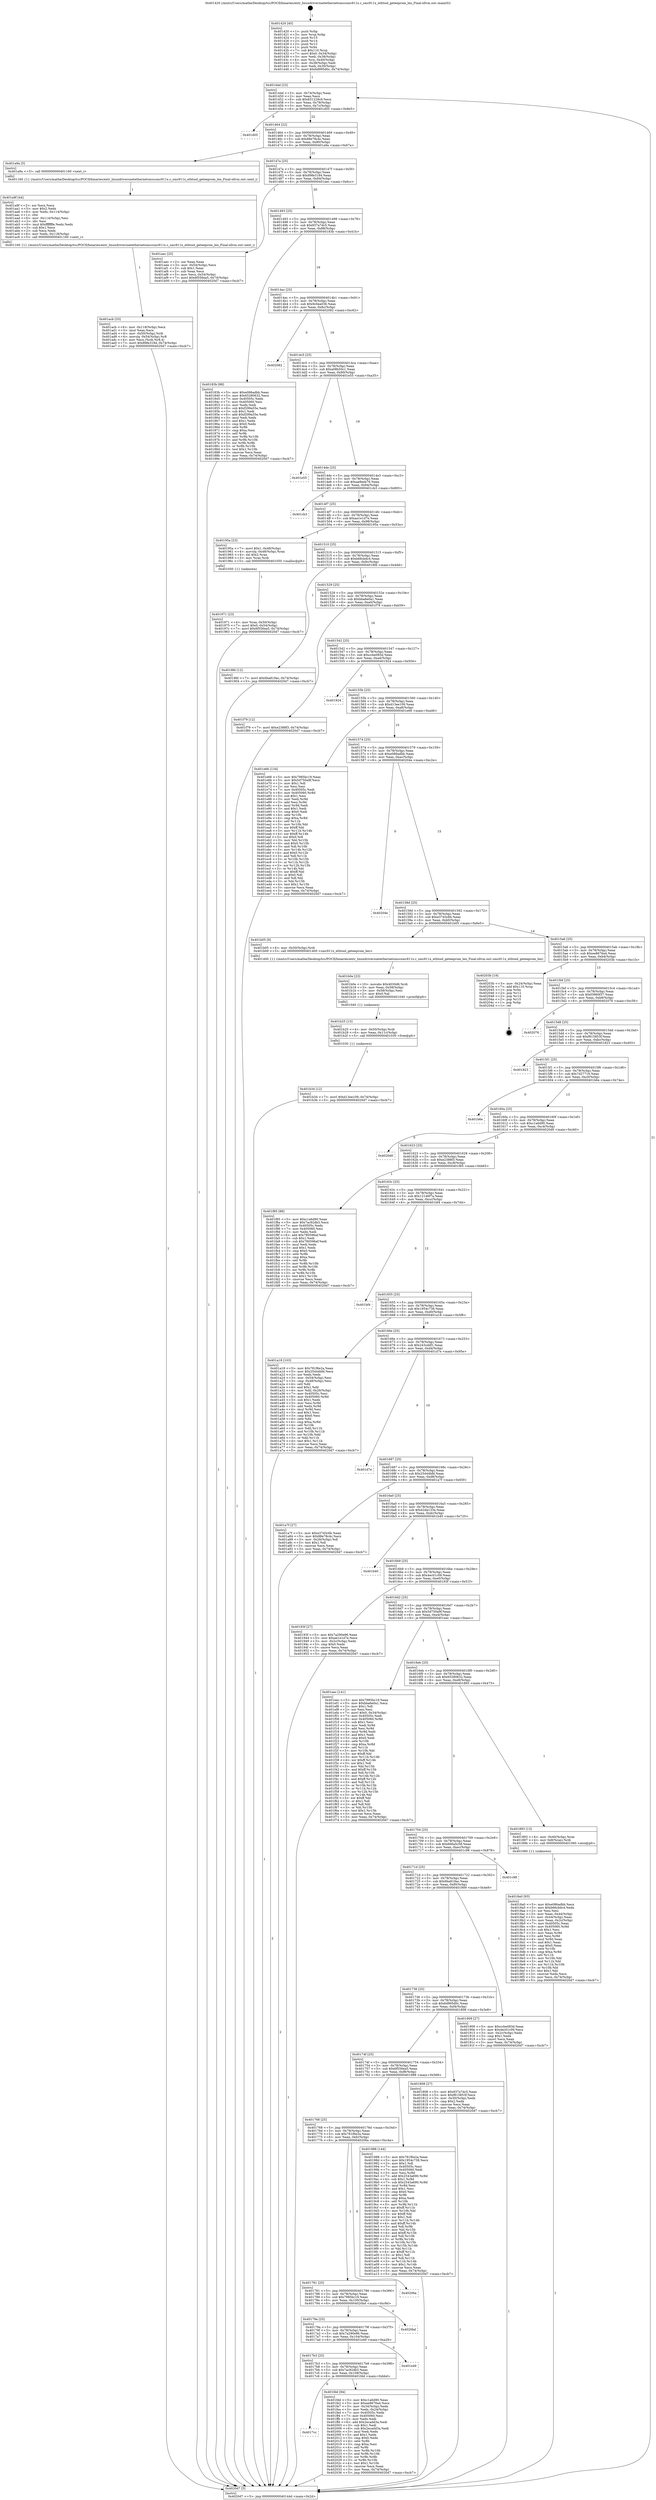 digraph "0x401420" {
  label = "0x401420 (/mnt/c/Users/mathe/Desktop/tcc/POCII/binaries/extr_linuxdriversnetethernetsmscsmc911x.c_smc911x_ethtool_geteeprom_len_Final-ollvm.out::main(0))"
  labelloc = "t"
  node[shape=record]

  Entry [label="",width=0.3,height=0.3,shape=circle,fillcolor=black,style=filled]
  "0x40144d" [label="{
     0x40144d [23]\l
     | [instrs]\l
     &nbsp;&nbsp;0x40144d \<+3\>: mov -0x74(%rbp),%eax\l
     &nbsp;&nbsp;0x401450 \<+2\>: mov %eax,%ecx\l
     &nbsp;&nbsp;0x401452 \<+6\>: sub $0x831229c9,%ecx\l
     &nbsp;&nbsp;0x401458 \<+3\>: mov %eax,-0x78(%rbp)\l
     &nbsp;&nbsp;0x40145b \<+3\>: mov %ecx,-0x7c(%rbp)\l
     &nbsp;&nbsp;0x40145e \<+6\>: je 0000000000401d05 \<main+0x8e5\>\l
  }"]
  "0x401d05" [label="{
     0x401d05\l
  }", style=dashed]
  "0x401464" [label="{
     0x401464 [22]\l
     | [instrs]\l
     &nbsp;&nbsp;0x401464 \<+5\>: jmp 0000000000401469 \<main+0x49\>\l
     &nbsp;&nbsp;0x401469 \<+3\>: mov -0x78(%rbp),%eax\l
     &nbsp;&nbsp;0x40146c \<+5\>: sub $0x88e78c4c,%eax\l
     &nbsp;&nbsp;0x401471 \<+3\>: mov %eax,-0x80(%rbp)\l
     &nbsp;&nbsp;0x401474 \<+6\>: je 0000000000401a9a \<main+0x67a\>\l
  }"]
  Exit [label="",width=0.3,height=0.3,shape=circle,fillcolor=black,style=filled,peripheries=2]
  "0x401a9a" [label="{
     0x401a9a [5]\l
     | [instrs]\l
     &nbsp;&nbsp;0x401a9a \<+5\>: call 0000000000401160 \<next_i\>\l
     | [calls]\l
     &nbsp;&nbsp;0x401160 \{1\} (/mnt/c/Users/mathe/Desktop/tcc/POCII/binaries/extr_linuxdriversnetethernetsmscsmc911x.c_smc911x_ethtool_geteeprom_len_Final-ollvm.out::next_i)\l
  }"]
  "0x40147a" [label="{
     0x40147a [25]\l
     | [instrs]\l
     &nbsp;&nbsp;0x40147a \<+5\>: jmp 000000000040147f \<main+0x5f\>\l
     &nbsp;&nbsp;0x40147f \<+3\>: mov -0x78(%rbp),%eax\l
     &nbsp;&nbsp;0x401482 \<+5\>: sub $0x89fe3184,%eax\l
     &nbsp;&nbsp;0x401487 \<+6\>: mov %eax,-0x84(%rbp)\l
     &nbsp;&nbsp;0x40148d \<+6\>: je 0000000000401aec \<main+0x6cc\>\l
  }"]
  "0x4017cc" [label="{
     0x4017cc\l
  }", style=dashed]
  "0x401aec" [label="{
     0x401aec [25]\l
     | [instrs]\l
     &nbsp;&nbsp;0x401aec \<+2\>: xor %eax,%eax\l
     &nbsp;&nbsp;0x401aee \<+3\>: mov -0x54(%rbp),%ecx\l
     &nbsp;&nbsp;0x401af1 \<+3\>: sub $0x1,%eax\l
     &nbsp;&nbsp;0x401af4 \<+2\>: sub %eax,%ecx\l
     &nbsp;&nbsp;0x401af6 \<+3\>: mov %ecx,-0x54(%rbp)\l
     &nbsp;&nbsp;0x401af9 \<+7\>: movl $0x6f556ea5,-0x74(%rbp)\l
     &nbsp;&nbsp;0x401b00 \<+5\>: jmp 00000000004020d7 \<main+0xcb7\>\l
  }"]
  "0x401493" [label="{
     0x401493 [25]\l
     | [instrs]\l
     &nbsp;&nbsp;0x401493 \<+5\>: jmp 0000000000401498 \<main+0x78\>\l
     &nbsp;&nbsp;0x401498 \<+3\>: mov -0x78(%rbp),%eax\l
     &nbsp;&nbsp;0x40149b \<+5\>: sub $0x937a7dc5,%eax\l
     &nbsp;&nbsp;0x4014a0 \<+6\>: mov %eax,-0x88(%rbp)\l
     &nbsp;&nbsp;0x4014a6 \<+6\>: je 000000000040183b \<main+0x41b\>\l
  }"]
  "0x401fdd" [label="{
     0x401fdd [94]\l
     | [instrs]\l
     &nbsp;&nbsp;0x401fdd \<+5\>: mov $0xc1a6d90,%eax\l
     &nbsp;&nbsp;0x401fe2 \<+5\>: mov $0xee8676a4,%ecx\l
     &nbsp;&nbsp;0x401fe7 \<+3\>: mov -0x34(%rbp),%edx\l
     &nbsp;&nbsp;0x401fea \<+3\>: mov %edx,-0x24(%rbp)\l
     &nbsp;&nbsp;0x401fed \<+7\>: mov 0x40505c,%edx\l
     &nbsp;&nbsp;0x401ff4 \<+7\>: mov 0x405060,%esi\l
     &nbsp;&nbsp;0x401ffb \<+2\>: mov %edx,%edi\l
     &nbsp;&nbsp;0x401ffd \<+6\>: add $0x2ecadd3a,%edi\l
     &nbsp;&nbsp;0x402003 \<+3\>: sub $0x1,%edi\l
     &nbsp;&nbsp;0x402006 \<+6\>: sub $0x2ecadd3a,%edi\l
     &nbsp;&nbsp;0x40200c \<+3\>: imul %edi,%edx\l
     &nbsp;&nbsp;0x40200f \<+3\>: and $0x1,%edx\l
     &nbsp;&nbsp;0x402012 \<+3\>: cmp $0x0,%edx\l
     &nbsp;&nbsp;0x402015 \<+4\>: sete %r8b\l
     &nbsp;&nbsp;0x402019 \<+3\>: cmp $0xa,%esi\l
     &nbsp;&nbsp;0x40201c \<+4\>: setl %r9b\l
     &nbsp;&nbsp;0x402020 \<+3\>: mov %r8b,%r10b\l
     &nbsp;&nbsp;0x402023 \<+3\>: and %r9b,%r10b\l
     &nbsp;&nbsp;0x402026 \<+3\>: xor %r9b,%r8b\l
     &nbsp;&nbsp;0x402029 \<+3\>: or %r8b,%r10b\l
     &nbsp;&nbsp;0x40202c \<+4\>: test $0x1,%r10b\l
     &nbsp;&nbsp;0x402030 \<+3\>: cmovne %ecx,%eax\l
     &nbsp;&nbsp;0x402033 \<+3\>: mov %eax,-0x74(%rbp)\l
     &nbsp;&nbsp;0x402036 \<+5\>: jmp 00000000004020d7 \<main+0xcb7\>\l
  }"]
  "0x40183b" [label="{
     0x40183b [88]\l
     | [instrs]\l
     &nbsp;&nbsp;0x40183b \<+5\>: mov $0xe086adbb,%eax\l
     &nbsp;&nbsp;0x401840 \<+5\>: mov $0x65280632,%ecx\l
     &nbsp;&nbsp;0x401845 \<+7\>: mov 0x40505c,%edx\l
     &nbsp;&nbsp;0x40184c \<+7\>: mov 0x405060,%esi\l
     &nbsp;&nbsp;0x401853 \<+2\>: mov %edx,%edi\l
     &nbsp;&nbsp;0x401855 \<+6\>: sub $0xf299a55e,%edi\l
     &nbsp;&nbsp;0x40185b \<+3\>: sub $0x1,%edi\l
     &nbsp;&nbsp;0x40185e \<+6\>: add $0xf299a55e,%edi\l
     &nbsp;&nbsp;0x401864 \<+3\>: imul %edi,%edx\l
     &nbsp;&nbsp;0x401867 \<+3\>: and $0x1,%edx\l
     &nbsp;&nbsp;0x40186a \<+3\>: cmp $0x0,%edx\l
     &nbsp;&nbsp;0x40186d \<+4\>: sete %r8b\l
     &nbsp;&nbsp;0x401871 \<+3\>: cmp $0xa,%esi\l
     &nbsp;&nbsp;0x401874 \<+4\>: setl %r9b\l
     &nbsp;&nbsp;0x401878 \<+3\>: mov %r8b,%r10b\l
     &nbsp;&nbsp;0x40187b \<+3\>: and %r9b,%r10b\l
     &nbsp;&nbsp;0x40187e \<+3\>: xor %r9b,%r8b\l
     &nbsp;&nbsp;0x401881 \<+3\>: or %r8b,%r10b\l
     &nbsp;&nbsp;0x401884 \<+4\>: test $0x1,%r10b\l
     &nbsp;&nbsp;0x401888 \<+3\>: cmovne %ecx,%eax\l
     &nbsp;&nbsp;0x40188b \<+3\>: mov %eax,-0x74(%rbp)\l
     &nbsp;&nbsp;0x40188e \<+5\>: jmp 00000000004020d7 \<main+0xcb7\>\l
  }"]
  "0x4014ac" [label="{
     0x4014ac [25]\l
     | [instrs]\l
     &nbsp;&nbsp;0x4014ac \<+5\>: jmp 00000000004014b1 \<main+0x91\>\l
     &nbsp;&nbsp;0x4014b1 \<+3\>: mov -0x78(%rbp),%eax\l
     &nbsp;&nbsp;0x4014b4 \<+5\>: sub $0x9c0ea036,%eax\l
     &nbsp;&nbsp;0x4014b9 \<+6\>: mov %eax,-0x8c(%rbp)\l
     &nbsp;&nbsp;0x4014bf \<+6\>: je 0000000000402082 \<main+0xc62\>\l
  }"]
  "0x4017b3" [label="{
     0x4017b3 [25]\l
     | [instrs]\l
     &nbsp;&nbsp;0x4017b3 \<+5\>: jmp 00000000004017b8 \<main+0x398\>\l
     &nbsp;&nbsp;0x4017b8 \<+3\>: mov -0x78(%rbp),%eax\l
     &nbsp;&nbsp;0x4017bb \<+5\>: sub $0x7ac92db3,%eax\l
     &nbsp;&nbsp;0x4017c0 \<+6\>: mov %eax,-0x108(%rbp)\l
     &nbsp;&nbsp;0x4017c6 \<+6\>: je 0000000000401fdd \<main+0xbbd\>\l
  }"]
  "0x402082" [label="{
     0x402082\l
  }", style=dashed]
  "0x4014c5" [label="{
     0x4014c5 [25]\l
     | [instrs]\l
     &nbsp;&nbsp;0x4014c5 \<+5\>: jmp 00000000004014ca \<main+0xaa\>\l
     &nbsp;&nbsp;0x4014ca \<+3\>: mov -0x78(%rbp),%eax\l
     &nbsp;&nbsp;0x4014cd \<+5\>: sub $0xa08b50c1,%eax\l
     &nbsp;&nbsp;0x4014d2 \<+6\>: mov %eax,-0x90(%rbp)\l
     &nbsp;&nbsp;0x4014d8 \<+6\>: je 0000000000401e55 \<main+0xa35\>\l
  }"]
  "0x401e49" [label="{
     0x401e49\l
  }", style=dashed]
  "0x401e55" [label="{
     0x401e55\l
  }", style=dashed]
  "0x4014de" [label="{
     0x4014de [25]\l
     | [instrs]\l
     &nbsp;&nbsp;0x4014de \<+5\>: jmp 00000000004014e3 \<main+0xc3\>\l
     &nbsp;&nbsp;0x4014e3 \<+3\>: mov -0x78(%rbp),%eax\l
     &nbsp;&nbsp;0x4014e6 \<+5\>: sub $0xaa9eeb76,%eax\l
     &nbsp;&nbsp;0x4014eb \<+6\>: mov %eax,-0x94(%rbp)\l
     &nbsp;&nbsp;0x4014f1 \<+6\>: je 0000000000401cb3 \<main+0x893\>\l
  }"]
  "0x40179a" [label="{
     0x40179a [25]\l
     | [instrs]\l
     &nbsp;&nbsp;0x40179a \<+5\>: jmp 000000000040179f \<main+0x37f\>\l
     &nbsp;&nbsp;0x40179f \<+3\>: mov -0x78(%rbp),%eax\l
     &nbsp;&nbsp;0x4017a2 \<+5\>: sub $0x7a290e96,%eax\l
     &nbsp;&nbsp;0x4017a7 \<+6\>: mov %eax,-0x104(%rbp)\l
     &nbsp;&nbsp;0x4017ad \<+6\>: je 0000000000401e49 \<main+0xa29\>\l
  }"]
  "0x401cb3" [label="{
     0x401cb3\l
  }", style=dashed]
  "0x4014f7" [label="{
     0x4014f7 [25]\l
     | [instrs]\l
     &nbsp;&nbsp;0x4014f7 \<+5\>: jmp 00000000004014fc \<main+0xdc\>\l
     &nbsp;&nbsp;0x4014fc \<+3\>: mov -0x78(%rbp),%eax\l
     &nbsp;&nbsp;0x4014ff \<+5\>: sub $0xae1e1d7e,%eax\l
     &nbsp;&nbsp;0x401504 \<+6\>: mov %eax,-0x98(%rbp)\l
     &nbsp;&nbsp;0x40150a \<+6\>: je 000000000040195a \<main+0x53a\>\l
  }"]
  "0x4020bd" [label="{
     0x4020bd\l
  }", style=dashed]
  "0x40195a" [label="{
     0x40195a [23]\l
     | [instrs]\l
     &nbsp;&nbsp;0x40195a \<+7\>: movl $0x1,-0x48(%rbp)\l
     &nbsp;&nbsp;0x401961 \<+4\>: movslq -0x48(%rbp),%rax\l
     &nbsp;&nbsp;0x401965 \<+4\>: shl $0x2,%rax\l
     &nbsp;&nbsp;0x401969 \<+3\>: mov %rax,%rdi\l
     &nbsp;&nbsp;0x40196c \<+5\>: call 0000000000401050 \<malloc@plt\>\l
     | [calls]\l
     &nbsp;&nbsp;0x401050 \{1\} (unknown)\l
  }"]
  "0x401510" [label="{
     0x401510 [25]\l
     | [instrs]\l
     &nbsp;&nbsp;0x401510 \<+5\>: jmp 0000000000401515 \<main+0xf5\>\l
     &nbsp;&nbsp;0x401515 \<+3\>: mov -0x78(%rbp),%eax\l
     &nbsp;&nbsp;0x401518 \<+5\>: sub $0xb66cbdc4,%eax\l
     &nbsp;&nbsp;0x40151d \<+6\>: mov %eax,-0x9c(%rbp)\l
     &nbsp;&nbsp;0x401523 \<+6\>: je 00000000004018fd \<main+0x4dd\>\l
  }"]
  "0x401781" [label="{
     0x401781 [25]\l
     | [instrs]\l
     &nbsp;&nbsp;0x401781 \<+5\>: jmp 0000000000401786 \<main+0x366\>\l
     &nbsp;&nbsp;0x401786 \<+3\>: mov -0x78(%rbp),%eax\l
     &nbsp;&nbsp;0x401789 \<+5\>: sub $0x7985bc19,%eax\l
     &nbsp;&nbsp;0x40178e \<+6\>: mov %eax,-0x100(%rbp)\l
     &nbsp;&nbsp;0x401794 \<+6\>: je 00000000004020bd \<main+0xc9d\>\l
  }"]
  "0x4018fd" [label="{
     0x4018fd [12]\l
     | [instrs]\l
     &nbsp;&nbsp;0x4018fd \<+7\>: movl $0x6ba819ac,-0x74(%rbp)\l
     &nbsp;&nbsp;0x401904 \<+5\>: jmp 00000000004020d7 \<main+0xcb7\>\l
  }"]
  "0x401529" [label="{
     0x401529 [25]\l
     | [instrs]\l
     &nbsp;&nbsp;0x401529 \<+5\>: jmp 000000000040152e \<main+0x10e\>\l
     &nbsp;&nbsp;0x40152e \<+3\>: mov -0x78(%rbp),%eax\l
     &nbsp;&nbsp;0x401531 \<+5\>: sub $0xbba6e0a1,%eax\l
     &nbsp;&nbsp;0x401536 \<+6\>: mov %eax,-0xa0(%rbp)\l
     &nbsp;&nbsp;0x40153c \<+6\>: je 0000000000401f79 \<main+0xb59\>\l
  }"]
  "0x40206a" [label="{
     0x40206a\l
  }", style=dashed]
  "0x401f79" [label="{
     0x401f79 [12]\l
     | [instrs]\l
     &nbsp;&nbsp;0x401f79 \<+7\>: movl $0xe2388f3,-0x74(%rbp)\l
     &nbsp;&nbsp;0x401f80 \<+5\>: jmp 00000000004020d7 \<main+0xcb7\>\l
  }"]
  "0x401542" [label="{
     0x401542 [25]\l
     | [instrs]\l
     &nbsp;&nbsp;0x401542 \<+5\>: jmp 0000000000401547 \<main+0x127\>\l
     &nbsp;&nbsp;0x401547 \<+3\>: mov -0x78(%rbp),%eax\l
     &nbsp;&nbsp;0x40154a \<+5\>: sub $0xccbe083d,%eax\l
     &nbsp;&nbsp;0x40154f \<+6\>: mov %eax,-0xa4(%rbp)\l
     &nbsp;&nbsp;0x401555 \<+6\>: je 0000000000401924 \<main+0x504\>\l
  }"]
  "0x401b34" [label="{
     0x401b34 [12]\l
     | [instrs]\l
     &nbsp;&nbsp;0x401b34 \<+7\>: movl $0xd13ee109,-0x74(%rbp)\l
     &nbsp;&nbsp;0x401b3b \<+5\>: jmp 00000000004020d7 \<main+0xcb7\>\l
  }"]
  "0x401924" [label="{
     0x401924\l
  }", style=dashed]
  "0x40155b" [label="{
     0x40155b [25]\l
     | [instrs]\l
     &nbsp;&nbsp;0x40155b \<+5\>: jmp 0000000000401560 \<main+0x140\>\l
     &nbsp;&nbsp;0x401560 \<+3\>: mov -0x78(%rbp),%eax\l
     &nbsp;&nbsp;0x401563 \<+5\>: sub $0xd13ee109,%eax\l
     &nbsp;&nbsp;0x401568 \<+6\>: mov %eax,-0xa8(%rbp)\l
     &nbsp;&nbsp;0x40156e \<+6\>: je 0000000000401e66 \<main+0xa46\>\l
  }"]
  "0x401b25" [label="{
     0x401b25 [15]\l
     | [instrs]\l
     &nbsp;&nbsp;0x401b25 \<+4\>: mov -0x50(%rbp),%rdi\l
     &nbsp;&nbsp;0x401b29 \<+6\>: mov %eax,-0x11c(%rbp)\l
     &nbsp;&nbsp;0x401b2f \<+5\>: call 0000000000401030 \<free@plt\>\l
     | [calls]\l
     &nbsp;&nbsp;0x401030 \{1\} (unknown)\l
  }"]
  "0x401e66" [label="{
     0x401e66 [134]\l
     | [instrs]\l
     &nbsp;&nbsp;0x401e66 \<+5\>: mov $0x7985bc19,%eax\l
     &nbsp;&nbsp;0x401e6b \<+5\>: mov $0x5d750a9f,%ecx\l
     &nbsp;&nbsp;0x401e70 \<+2\>: mov $0x1,%dl\l
     &nbsp;&nbsp;0x401e72 \<+2\>: xor %esi,%esi\l
     &nbsp;&nbsp;0x401e74 \<+7\>: mov 0x40505c,%edi\l
     &nbsp;&nbsp;0x401e7b \<+8\>: mov 0x405060,%r8d\l
     &nbsp;&nbsp;0x401e83 \<+3\>: sub $0x1,%esi\l
     &nbsp;&nbsp;0x401e86 \<+3\>: mov %edi,%r9d\l
     &nbsp;&nbsp;0x401e89 \<+3\>: add %esi,%r9d\l
     &nbsp;&nbsp;0x401e8c \<+4\>: imul %r9d,%edi\l
     &nbsp;&nbsp;0x401e90 \<+3\>: and $0x1,%edi\l
     &nbsp;&nbsp;0x401e93 \<+3\>: cmp $0x0,%edi\l
     &nbsp;&nbsp;0x401e96 \<+4\>: sete %r10b\l
     &nbsp;&nbsp;0x401e9a \<+4\>: cmp $0xa,%r8d\l
     &nbsp;&nbsp;0x401e9e \<+4\>: setl %r11b\l
     &nbsp;&nbsp;0x401ea2 \<+3\>: mov %r10b,%bl\l
     &nbsp;&nbsp;0x401ea5 \<+3\>: xor $0xff,%bl\l
     &nbsp;&nbsp;0x401ea8 \<+3\>: mov %r11b,%r14b\l
     &nbsp;&nbsp;0x401eab \<+4\>: xor $0xff,%r14b\l
     &nbsp;&nbsp;0x401eaf \<+3\>: xor $0x0,%dl\l
     &nbsp;&nbsp;0x401eb2 \<+3\>: mov %bl,%r15b\l
     &nbsp;&nbsp;0x401eb5 \<+4\>: and $0x0,%r15b\l
     &nbsp;&nbsp;0x401eb9 \<+3\>: and %dl,%r10b\l
     &nbsp;&nbsp;0x401ebc \<+3\>: mov %r14b,%r12b\l
     &nbsp;&nbsp;0x401ebf \<+4\>: and $0x0,%r12b\l
     &nbsp;&nbsp;0x401ec3 \<+3\>: and %dl,%r11b\l
     &nbsp;&nbsp;0x401ec6 \<+3\>: or %r10b,%r15b\l
     &nbsp;&nbsp;0x401ec9 \<+3\>: or %r11b,%r12b\l
     &nbsp;&nbsp;0x401ecc \<+3\>: xor %r12b,%r15b\l
     &nbsp;&nbsp;0x401ecf \<+3\>: or %r14b,%bl\l
     &nbsp;&nbsp;0x401ed2 \<+3\>: xor $0xff,%bl\l
     &nbsp;&nbsp;0x401ed5 \<+3\>: or $0x0,%dl\l
     &nbsp;&nbsp;0x401ed8 \<+2\>: and %dl,%bl\l
     &nbsp;&nbsp;0x401eda \<+3\>: or %bl,%r15b\l
     &nbsp;&nbsp;0x401edd \<+4\>: test $0x1,%r15b\l
     &nbsp;&nbsp;0x401ee1 \<+3\>: cmovne %ecx,%eax\l
     &nbsp;&nbsp;0x401ee4 \<+3\>: mov %eax,-0x74(%rbp)\l
     &nbsp;&nbsp;0x401ee7 \<+5\>: jmp 00000000004020d7 \<main+0xcb7\>\l
  }"]
  "0x401574" [label="{
     0x401574 [25]\l
     | [instrs]\l
     &nbsp;&nbsp;0x401574 \<+5\>: jmp 0000000000401579 \<main+0x159\>\l
     &nbsp;&nbsp;0x401579 \<+3\>: mov -0x78(%rbp),%eax\l
     &nbsp;&nbsp;0x40157c \<+5\>: sub $0xe086adbb,%eax\l
     &nbsp;&nbsp;0x401581 \<+6\>: mov %eax,-0xac(%rbp)\l
     &nbsp;&nbsp;0x401587 \<+6\>: je 000000000040204e \<main+0xc2e\>\l
  }"]
  "0x401b0e" [label="{
     0x401b0e [23]\l
     | [instrs]\l
     &nbsp;&nbsp;0x401b0e \<+10\>: movabs $0x4030d6,%rdi\l
     &nbsp;&nbsp;0x401b18 \<+3\>: mov %eax,-0x58(%rbp)\l
     &nbsp;&nbsp;0x401b1b \<+3\>: mov -0x58(%rbp),%esi\l
     &nbsp;&nbsp;0x401b1e \<+2\>: mov $0x0,%al\l
     &nbsp;&nbsp;0x401b20 \<+5\>: call 0000000000401040 \<printf@plt\>\l
     | [calls]\l
     &nbsp;&nbsp;0x401040 \{1\} (unknown)\l
  }"]
  "0x40204e" [label="{
     0x40204e\l
  }", style=dashed]
  "0x40158d" [label="{
     0x40158d [25]\l
     | [instrs]\l
     &nbsp;&nbsp;0x40158d \<+5\>: jmp 0000000000401592 \<main+0x172\>\l
     &nbsp;&nbsp;0x401592 \<+3\>: mov -0x78(%rbp),%eax\l
     &nbsp;&nbsp;0x401595 \<+5\>: sub $0xe37d3c6b,%eax\l
     &nbsp;&nbsp;0x40159a \<+6\>: mov %eax,-0xb0(%rbp)\l
     &nbsp;&nbsp;0x4015a0 \<+6\>: je 0000000000401b05 \<main+0x6e5\>\l
  }"]
  "0x401acb" [label="{
     0x401acb [33]\l
     | [instrs]\l
     &nbsp;&nbsp;0x401acb \<+6\>: mov -0x118(%rbp),%ecx\l
     &nbsp;&nbsp;0x401ad1 \<+3\>: imul %eax,%ecx\l
     &nbsp;&nbsp;0x401ad4 \<+4\>: mov -0x50(%rbp),%rdi\l
     &nbsp;&nbsp;0x401ad8 \<+4\>: movslq -0x54(%rbp),%r8\l
     &nbsp;&nbsp;0x401adc \<+4\>: mov %ecx,(%rdi,%r8,4)\l
     &nbsp;&nbsp;0x401ae0 \<+7\>: movl $0x89fe3184,-0x74(%rbp)\l
     &nbsp;&nbsp;0x401ae7 \<+5\>: jmp 00000000004020d7 \<main+0xcb7\>\l
  }"]
  "0x401b05" [label="{
     0x401b05 [9]\l
     | [instrs]\l
     &nbsp;&nbsp;0x401b05 \<+4\>: mov -0x50(%rbp),%rdi\l
     &nbsp;&nbsp;0x401b09 \<+5\>: call 0000000000401400 \<smc911x_ethtool_geteeprom_len\>\l
     | [calls]\l
     &nbsp;&nbsp;0x401400 \{1\} (/mnt/c/Users/mathe/Desktop/tcc/POCII/binaries/extr_linuxdriversnetethernetsmscsmc911x.c_smc911x_ethtool_geteeprom_len_Final-ollvm.out::smc911x_ethtool_geteeprom_len)\l
  }"]
  "0x4015a6" [label="{
     0x4015a6 [25]\l
     | [instrs]\l
     &nbsp;&nbsp;0x4015a6 \<+5\>: jmp 00000000004015ab \<main+0x18b\>\l
     &nbsp;&nbsp;0x4015ab \<+3\>: mov -0x78(%rbp),%eax\l
     &nbsp;&nbsp;0x4015ae \<+5\>: sub $0xee8676a4,%eax\l
     &nbsp;&nbsp;0x4015b3 \<+6\>: mov %eax,-0xb4(%rbp)\l
     &nbsp;&nbsp;0x4015b9 \<+6\>: je 000000000040203b \<main+0xc1b\>\l
  }"]
  "0x401a9f" [label="{
     0x401a9f [44]\l
     | [instrs]\l
     &nbsp;&nbsp;0x401a9f \<+2\>: xor %ecx,%ecx\l
     &nbsp;&nbsp;0x401aa1 \<+5\>: mov $0x2,%edx\l
     &nbsp;&nbsp;0x401aa6 \<+6\>: mov %edx,-0x114(%rbp)\l
     &nbsp;&nbsp;0x401aac \<+1\>: cltd\l
     &nbsp;&nbsp;0x401aad \<+6\>: mov -0x114(%rbp),%esi\l
     &nbsp;&nbsp;0x401ab3 \<+2\>: idiv %esi\l
     &nbsp;&nbsp;0x401ab5 \<+6\>: imul $0xfffffffe,%edx,%edx\l
     &nbsp;&nbsp;0x401abb \<+3\>: sub $0x1,%ecx\l
     &nbsp;&nbsp;0x401abe \<+2\>: sub %ecx,%edx\l
     &nbsp;&nbsp;0x401ac0 \<+6\>: mov %edx,-0x118(%rbp)\l
     &nbsp;&nbsp;0x401ac6 \<+5\>: call 0000000000401160 \<next_i\>\l
     | [calls]\l
     &nbsp;&nbsp;0x401160 \{1\} (/mnt/c/Users/mathe/Desktop/tcc/POCII/binaries/extr_linuxdriversnetethernetsmscsmc911x.c_smc911x_ethtool_geteeprom_len_Final-ollvm.out::next_i)\l
  }"]
  "0x40203b" [label="{
     0x40203b [19]\l
     | [instrs]\l
     &nbsp;&nbsp;0x40203b \<+3\>: mov -0x24(%rbp),%eax\l
     &nbsp;&nbsp;0x40203e \<+7\>: add $0x110,%rsp\l
     &nbsp;&nbsp;0x402045 \<+1\>: pop %rbx\l
     &nbsp;&nbsp;0x402046 \<+2\>: pop %r12\l
     &nbsp;&nbsp;0x402048 \<+2\>: pop %r14\l
     &nbsp;&nbsp;0x40204a \<+2\>: pop %r15\l
     &nbsp;&nbsp;0x40204c \<+1\>: pop %rbp\l
     &nbsp;&nbsp;0x40204d \<+1\>: ret\l
  }"]
  "0x4015bf" [label="{
     0x4015bf [25]\l
     | [instrs]\l
     &nbsp;&nbsp;0x4015bf \<+5\>: jmp 00000000004015c4 \<main+0x1a4\>\l
     &nbsp;&nbsp;0x4015c4 \<+3\>: mov -0x78(%rbp),%eax\l
     &nbsp;&nbsp;0x4015c7 \<+5\>: sub $0xf3960f37,%eax\l
     &nbsp;&nbsp;0x4015cc \<+6\>: mov %eax,-0xb8(%rbp)\l
     &nbsp;&nbsp;0x4015d2 \<+6\>: je 0000000000402076 \<main+0xc56\>\l
  }"]
  "0x401768" [label="{
     0x401768 [25]\l
     | [instrs]\l
     &nbsp;&nbsp;0x401768 \<+5\>: jmp 000000000040176d \<main+0x34d\>\l
     &nbsp;&nbsp;0x40176d \<+3\>: mov -0x78(%rbp),%eax\l
     &nbsp;&nbsp;0x401770 \<+5\>: sub $0x781f6e2a,%eax\l
     &nbsp;&nbsp;0x401775 \<+6\>: mov %eax,-0xfc(%rbp)\l
     &nbsp;&nbsp;0x40177b \<+6\>: je 000000000040206a \<main+0xc4a\>\l
  }"]
  "0x402076" [label="{
     0x402076\l
  }", style=dashed]
  "0x4015d8" [label="{
     0x4015d8 [25]\l
     | [instrs]\l
     &nbsp;&nbsp;0x4015d8 \<+5\>: jmp 00000000004015dd \<main+0x1bd\>\l
     &nbsp;&nbsp;0x4015dd \<+3\>: mov -0x78(%rbp),%eax\l
     &nbsp;&nbsp;0x4015e0 \<+5\>: sub $0xf815853f,%eax\l
     &nbsp;&nbsp;0x4015e5 \<+6\>: mov %eax,-0xbc(%rbp)\l
     &nbsp;&nbsp;0x4015eb \<+6\>: je 0000000000401823 \<main+0x403\>\l
  }"]
  "0x401988" [label="{
     0x401988 [144]\l
     | [instrs]\l
     &nbsp;&nbsp;0x401988 \<+5\>: mov $0x781f6e2a,%eax\l
     &nbsp;&nbsp;0x40198d \<+5\>: mov $0x1954c738,%ecx\l
     &nbsp;&nbsp;0x401992 \<+2\>: mov $0x1,%dl\l
     &nbsp;&nbsp;0x401994 \<+7\>: mov 0x40505c,%esi\l
     &nbsp;&nbsp;0x40199b \<+7\>: mov 0x405060,%edi\l
     &nbsp;&nbsp;0x4019a2 \<+3\>: mov %esi,%r8d\l
     &nbsp;&nbsp;0x4019a5 \<+7\>: add $0x2543a690,%r8d\l
     &nbsp;&nbsp;0x4019ac \<+4\>: sub $0x1,%r8d\l
     &nbsp;&nbsp;0x4019b0 \<+7\>: sub $0x2543a690,%r8d\l
     &nbsp;&nbsp;0x4019b7 \<+4\>: imul %r8d,%esi\l
     &nbsp;&nbsp;0x4019bb \<+3\>: and $0x1,%esi\l
     &nbsp;&nbsp;0x4019be \<+3\>: cmp $0x0,%esi\l
     &nbsp;&nbsp;0x4019c1 \<+4\>: sete %r9b\l
     &nbsp;&nbsp;0x4019c5 \<+3\>: cmp $0xa,%edi\l
     &nbsp;&nbsp;0x4019c8 \<+4\>: setl %r10b\l
     &nbsp;&nbsp;0x4019cc \<+3\>: mov %r9b,%r11b\l
     &nbsp;&nbsp;0x4019cf \<+4\>: xor $0xff,%r11b\l
     &nbsp;&nbsp;0x4019d3 \<+3\>: mov %r10b,%bl\l
     &nbsp;&nbsp;0x4019d6 \<+3\>: xor $0xff,%bl\l
     &nbsp;&nbsp;0x4019d9 \<+3\>: xor $0x1,%dl\l
     &nbsp;&nbsp;0x4019dc \<+3\>: mov %r11b,%r14b\l
     &nbsp;&nbsp;0x4019df \<+4\>: and $0xff,%r14b\l
     &nbsp;&nbsp;0x4019e3 \<+3\>: and %dl,%r9b\l
     &nbsp;&nbsp;0x4019e6 \<+3\>: mov %bl,%r15b\l
     &nbsp;&nbsp;0x4019e9 \<+4\>: and $0xff,%r15b\l
     &nbsp;&nbsp;0x4019ed \<+3\>: and %dl,%r10b\l
     &nbsp;&nbsp;0x4019f0 \<+3\>: or %r9b,%r14b\l
     &nbsp;&nbsp;0x4019f3 \<+3\>: or %r10b,%r15b\l
     &nbsp;&nbsp;0x4019f6 \<+3\>: xor %r15b,%r14b\l
     &nbsp;&nbsp;0x4019f9 \<+3\>: or %bl,%r11b\l
     &nbsp;&nbsp;0x4019fc \<+4\>: xor $0xff,%r11b\l
     &nbsp;&nbsp;0x401a00 \<+3\>: or $0x1,%dl\l
     &nbsp;&nbsp;0x401a03 \<+3\>: and %dl,%r11b\l
     &nbsp;&nbsp;0x401a06 \<+3\>: or %r11b,%r14b\l
     &nbsp;&nbsp;0x401a09 \<+4\>: test $0x1,%r14b\l
     &nbsp;&nbsp;0x401a0d \<+3\>: cmovne %ecx,%eax\l
     &nbsp;&nbsp;0x401a10 \<+3\>: mov %eax,-0x74(%rbp)\l
     &nbsp;&nbsp;0x401a13 \<+5\>: jmp 00000000004020d7 \<main+0xcb7\>\l
  }"]
  "0x401823" [label="{
     0x401823\l
  }", style=dashed]
  "0x4015f1" [label="{
     0x4015f1 [25]\l
     | [instrs]\l
     &nbsp;&nbsp;0x4015f1 \<+5\>: jmp 00000000004015f6 \<main+0x1d6\>\l
     &nbsp;&nbsp;0x4015f6 \<+3\>: mov -0x78(%rbp),%eax\l
     &nbsp;&nbsp;0x4015f9 \<+5\>: sub $0x7d27716,%eax\l
     &nbsp;&nbsp;0x4015fe \<+6\>: mov %eax,-0xc0(%rbp)\l
     &nbsp;&nbsp;0x401604 \<+6\>: je 0000000000401b6e \<main+0x74e\>\l
  }"]
  "0x401971" [label="{
     0x401971 [23]\l
     | [instrs]\l
     &nbsp;&nbsp;0x401971 \<+4\>: mov %rax,-0x50(%rbp)\l
     &nbsp;&nbsp;0x401975 \<+7\>: movl $0x0,-0x54(%rbp)\l
     &nbsp;&nbsp;0x40197c \<+7\>: movl $0x6f556ea5,-0x74(%rbp)\l
     &nbsp;&nbsp;0x401983 \<+5\>: jmp 00000000004020d7 \<main+0xcb7\>\l
  }"]
  "0x401b6e" [label="{
     0x401b6e\l
  }", style=dashed]
  "0x40160a" [label="{
     0x40160a [25]\l
     | [instrs]\l
     &nbsp;&nbsp;0x40160a \<+5\>: jmp 000000000040160f \<main+0x1ef\>\l
     &nbsp;&nbsp;0x40160f \<+3\>: mov -0x78(%rbp),%eax\l
     &nbsp;&nbsp;0x401612 \<+5\>: sub $0xc1a6d90,%eax\l
     &nbsp;&nbsp;0x401617 \<+6\>: mov %eax,-0xc4(%rbp)\l
     &nbsp;&nbsp;0x40161d \<+6\>: je 00000000004020d0 \<main+0xcb0\>\l
  }"]
  "0x4018a0" [label="{
     0x4018a0 [93]\l
     | [instrs]\l
     &nbsp;&nbsp;0x4018a0 \<+5\>: mov $0xe086adbb,%ecx\l
     &nbsp;&nbsp;0x4018a5 \<+5\>: mov $0xb66cbdc4,%edx\l
     &nbsp;&nbsp;0x4018aa \<+2\>: xor %esi,%esi\l
     &nbsp;&nbsp;0x4018ac \<+3\>: mov %eax,-0x44(%rbp)\l
     &nbsp;&nbsp;0x4018af \<+3\>: mov -0x44(%rbp),%eax\l
     &nbsp;&nbsp;0x4018b2 \<+3\>: mov %eax,-0x2c(%rbp)\l
     &nbsp;&nbsp;0x4018b5 \<+7\>: mov 0x40505c,%eax\l
     &nbsp;&nbsp;0x4018bc \<+8\>: mov 0x405060,%r8d\l
     &nbsp;&nbsp;0x4018c4 \<+3\>: sub $0x1,%esi\l
     &nbsp;&nbsp;0x4018c7 \<+3\>: mov %eax,%r9d\l
     &nbsp;&nbsp;0x4018ca \<+3\>: add %esi,%r9d\l
     &nbsp;&nbsp;0x4018cd \<+4\>: imul %r9d,%eax\l
     &nbsp;&nbsp;0x4018d1 \<+3\>: and $0x1,%eax\l
     &nbsp;&nbsp;0x4018d4 \<+3\>: cmp $0x0,%eax\l
     &nbsp;&nbsp;0x4018d7 \<+4\>: sete %r10b\l
     &nbsp;&nbsp;0x4018db \<+4\>: cmp $0xa,%r8d\l
     &nbsp;&nbsp;0x4018df \<+4\>: setl %r11b\l
     &nbsp;&nbsp;0x4018e3 \<+3\>: mov %r10b,%bl\l
     &nbsp;&nbsp;0x4018e6 \<+3\>: and %r11b,%bl\l
     &nbsp;&nbsp;0x4018e9 \<+3\>: xor %r11b,%r10b\l
     &nbsp;&nbsp;0x4018ec \<+3\>: or %r10b,%bl\l
     &nbsp;&nbsp;0x4018ef \<+3\>: test $0x1,%bl\l
     &nbsp;&nbsp;0x4018f2 \<+3\>: cmovne %edx,%ecx\l
     &nbsp;&nbsp;0x4018f5 \<+3\>: mov %ecx,-0x74(%rbp)\l
     &nbsp;&nbsp;0x4018f8 \<+5\>: jmp 00000000004020d7 \<main+0xcb7\>\l
  }"]
  "0x4020d0" [label="{
     0x4020d0\l
  }", style=dashed]
  "0x401623" [label="{
     0x401623 [25]\l
     | [instrs]\l
     &nbsp;&nbsp;0x401623 \<+5\>: jmp 0000000000401628 \<main+0x208\>\l
     &nbsp;&nbsp;0x401628 \<+3\>: mov -0x78(%rbp),%eax\l
     &nbsp;&nbsp;0x40162b \<+5\>: sub $0xe2388f3,%eax\l
     &nbsp;&nbsp;0x401630 \<+6\>: mov %eax,-0xc8(%rbp)\l
     &nbsp;&nbsp;0x401636 \<+6\>: je 0000000000401f85 \<main+0xb65\>\l
  }"]
  "0x401420" [label="{
     0x401420 [45]\l
     | [instrs]\l
     &nbsp;&nbsp;0x401420 \<+1\>: push %rbp\l
     &nbsp;&nbsp;0x401421 \<+3\>: mov %rsp,%rbp\l
     &nbsp;&nbsp;0x401424 \<+2\>: push %r15\l
     &nbsp;&nbsp;0x401426 \<+2\>: push %r14\l
     &nbsp;&nbsp;0x401428 \<+2\>: push %r12\l
     &nbsp;&nbsp;0x40142a \<+1\>: push %rbx\l
     &nbsp;&nbsp;0x40142b \<+7\>: sub $0x110,%rsp\l
     &nbsp;&nbsp;0x401432 \<+7\>: movl $0x0,-0x34(%rbp)\l
     &nbsp;&nbsp;0x401439 \<+3\>: mov %edi,-0x38(%rbp)\l
     &nbsp;&nbsp;0x40143c \<+4\>: mov %rsi,-0x40(%rbp)\l
     &nbsp;&nbsp;0x401440 \<+3\>: mov -0x38(%rbp),%edi\l
     &nbsp;&nbsp;0x401443 \<+3\>: mov %edi,-0x30(%rbp)\l
     &nbsp;&nbsp;0x401446 \<+7\>: movl $0x6d995d0c,-0x74(%rbp)\l
  }"]
  "0x401f85" [label="{
     0x401f85 [88]\l
     | [instrs]\l
     &nbsp;&nbsp;0x401f85 \<+5\>: mov $0xc1a6d90,%eax\l
     &nbsp;&nbsp;0x401f8a \<+5\>: mov $0x7ac92db3,%ecx\l
     &nbsp;&nbsp;0x401f8f \<+7\>: mov 0x40505c,%edx\l
     &nbsp;&nbsp;0x401f96 \<+7\>: mov 0x405060,%esi\l
     &nbsp;&nbsp;0x401f9d \<+2\>: mov %edx,%edi\l
     &nbsp;&nbsp;0x401f9f \<+6\>: add $0x780596af,%edi\l
     &nbsp;&nbsp;0x401fa5 \<+3\>: sub $0x1,%edi\l
     &nbsp;&nbsp;0x401fa8 \<+6\>: sub $0x780596af,%edi\l
     &nbsp;&nbsp;0x401fae \<+3\>: imul %edi,%edx\l
     &nbsp;&nbsp;0x401fb1 \<+3\>: and $0x1,%edx\l
     &nbsp;&nbsp;0x401fb4 \<+3\>: cmp $0x0,%edx\l
     &nbsp;&nbsp;0x401fb7 \<+4\>: sete %r8b\l
     &nbsp;&nbsp;0x401fbb \<+3\>: cmp $0xa,%esi\l
     &nbsp;&nbsp;0x401fbe \<+4\>: setl %r9b\l
     &nbsp;&nbsp;0x401fc2 \<+3\>: mov %r8b,%r10b\l
     &nbsp;&nbsp;0x401fc5 \<+3\>: and %r9b,%r10b\l
     &nbsp;&nbsp;0x401fc8 \<+3\>: xor %r9b,%r8b\l
     &nbsp;&nbsp;0x401fcb \<+3\>: or %r8b,%r10b\l
     &nbsp;&nbsp;0x401fce \<+4\>: test $0x1,%r10b\l
     &nbsp;&nbsp;0x401fd2 \<+3\>: cmovne %ecx,%eax\l
     &nbsp;&nbsp;0x401fd5 \<+3\>: mov %eax,-0x74(%rbp)\l
     &nbsp;&nbsp;0x401fd8 \<+5\>: jmp 00000000004020d7 \<main+0xcb7\>\l
  }"]
  "0x40163c" [label="{
     0x40163c [25]\l
     | [instrs]\l
     &nbsp;&nbsp;0x40163c \<+5\>: jmp 0000000000401641 \<main+0x221\>\l
     &nbsp;&nbsp;0x401641 \<+3\>: mov -0x78(%rbp),%eax\l
     &nbsp;&nbsp;0x401644 \<+5\>: sub $0x12146f7a,%eax\l
     &nbsp;&nbsp;0x401649 \<+6\>: mov %eax,-0xcc(%rbp)\l
     &nbsp;&nbsp;0x40164f \<+6\>: je 0000000000401bf4 \<main+0x7d4\>\l
  }"]
  "0x4020d7" [label="{
     0x4020d7 [5]\l
     | [instrs]\l
     &nbsp;&nbsp;0x4020d7 \<+5\>: jmp 000000000040144d \<main+0x2d\>\l
  }"]
  "0x401bf4" [label="{
     0x401bf4\l
  }", style=dashed]
  "0x401655" [label="{
     0x401655 [25]\l
     | [instrs]\l
     &nbsp;&nbsp;0x401655 \<+5\>: jmp 000000000040165a \<main+0x23a\>\l
     &nbsp;&nbsp;0x40165a \<+3\>: mov -0x78(%rbp),%eax\l
     &nbsp;&nbsp;0x40165d \<+5\>: sub $0x1954c738,%eax\l
     &nbsp;&nbsp;0x401662 \<+6\>: mov %eax,-0xd0(%rbp)\l
     &nbsp;&nbsp;0x401668 \<+6\>: je 0000000000401a18 \<main+0x5f8\>\l
  }"]
  "0x40174f" [label="{
     0x40174f [25]\l
     | [instrs]\l
     &nbsp;&nbsp;0x40174f \<+5\>: jmp 0000000000401754 \<main+0x334\>\l
     &nbsp;&nbsp;0x401754 \<+3\>: mov -0x78(%rbp),%eax\l
     &nbsp;&nbsp;0x401757 \<+5\>: sub $0x6f556ea5,%eax\l
     &nbsp;&nbsp;0x40175c \<+6\>: mov %eax,-0xf8(%rbp)\l
     &nbsp;&nbsp;0x401762 \<+6\>: je 0000000000401988 \<main+0x568\>\l
  }"]
  "0x401a18" [label="{
     0x401a18 [103]\l
     | [instrs]\l
     &nbsp;&nbsp;0x401a18 \<+5\>: mov $0x781f6e2a,%eax\l
     &nbsp;&nbsp;0x401a1d \<+5\>: mov $0x25444bfd,%ecx\l
     &nbsp;&nbsp;0x401a22 \<+2\>: xor %edx,%edx\l
     &nbsp;&nbsp;0x401a24 \<+3\>: mov -0x54(%rbp),%esi\l
     &nbsp;&nbsp;0x401a27 \<+3\>: cmp -0x48(%rbp),%esi\l
     &nbsp;&nbsp;0x401a2a \<+4\>: setl %dil\l
     &nbsp;&nbsp;0x401a2e \<+4\>: and $0x1,%dil\l
     &nbsp;&nbsp;0x401a32 \<+4\>: mov %dil,-0x26(%rbp)\l
     &nbsp;&nbsp;0x401a36 \<+7\>: mov 0x40505c,%esi\l
     &nbsp;&nbsp;0x401a3d \<+8\>: mov 0x405060,%r8d\l
     &nbsp;&nbsp;0x401a45 \<+3\>: sub $0x1,%edx\l
     &nbsp;&nbsp;0x401a48 \<+3\>: mov %esi,%r9d\l
     &nbsp;&nbsp;0x401a4b \<+3\>: add %edx,%r9d\l
     &nbsp;&nbsp;0x401a4e \<+4\>: imul %r9d,%esi\l
     &nbsp;&nbsp;0x401a52 \<+3\>: and $0x1,%esi\l
     &nbsp;&nbsp;0x401a55 \<+3\>: cmp $0x0,%esi\l
     &nbsp;&nbsp;0x401a58 \<+4\>: sete %dil\l
     &nbsp;&nbsp;0x401a5c \<+4\>: cmp $0xa,%r8d\l
     &nbsp;&nbsp;0x401a60 \<+4\>: setl %r10b\l
     &nbsp;&nbsp;0x401a64 \<+3\>: mov %dil,%r11b\l
     &nbsp;&nbsp;0x401a67 \<+3\>: and %r10b,%r11b\l
     &nbsp;&nbsp;0x401a6a \<+3\>: xor %r10b,%dil\l
     &nbsp;&nbsp;0x401a6d \<+3\>: or %dil,%r11b\l
     &nbsp;&nbsp;0x401a70 \<+4\>: test $0x1,%r11b\l
     &nbsp;&nbsp;0x401a74 \<+3\>: cmovne %ecx,%eax\l
     &nbsp;&nbsp;0x401a77 \<+3\>: mov %eax,-0x74(%rbp)\l
     &nbsp;&nbsp;0x401a7a \<+5\>: jmp 00000000004020d7 \<main+0xcb7\>\l
  }"]
  "0x40166e" [label="{
     0x40166e [25]\l
     | [instrs]\l
     &nbsp;&nbsp;0x40166e \<+5\>: jmp 0000000000401673 \<main+0x253\>\l
     &nbsp;&nbsp;0x401673 \<+3\>: mov -0x78(%rbp),%eax\l
     &nbsp;&nbsp;0x401676 \<+5\>: sub $0x243cddf1,%eax\l
     &nbsp;&nbsp;0x40167b \<+6\>: mov %eax,-0xd4(%rbp)\l
     &nbsp;&nbsp;0x401681 \<+6\>: je 0000000000401d7e \<main+0x95e\>\l
  }"]
  "0x401808" [label="{
     0x401808 [27]\l
     | [instrs]\l
     &nbsp;&nbsp;0x401808 \<+5\>: mov $0x937a7dc5,%eax\l
     &nbsp;&nbsp;0x40180d \<+5\>: mov $0xf815853f,%ecx\l
     &nbsp;&nbsp;0x401812 \<+3\>: mov -0x30(%rbp),%edx\l
     &nbsp;&nbsp;0x401815 \<+3\>: cmp $0x2,%edx\l
     &nbsp;&nbsp;0x401818 \<+3\>: cmovne %ecx,%eax\l
     &nbsp;&nbsp;0x40181b \<+3\>: mov %eax,-0x74(%rbp)\l
     &nbsp;&nbsp;0x40181e \<+5\>: jmp 00000000004020d7 \<main+0xcb7\>\l
  }"]
  "0x401d7e" [label="{
     0x401d7e\l
  }", style=dashed]
  "0x401687" [label="{
     0x401687 [25]\l
     | [instrs]\l
     &nbsp;&nbsp;0x401687 \<+5\>: jmp 000000000040168c \<main+0x26c\>\l
     &nbsp;&nbsp;0x40168c \<+3\>: mov -0x78(%rbp),%eax\l
     &nbsp;&nbsp;0x40168f \<+5\>: sub $0x25444bfd,%eax\l
     &nbsp;&nbsp;0x401694 \<+6\>: mov %eax,-0xd8(%rbp)\l
     &nbsp;&nbsp;0x40169a \<+6\>: je 0000000000401a7f \<main+0x65f\>\l
  }"]
  "0x401736" [label="{
     0x401736 [25]\l
     | [instrs]\l
     &nbsp;&nbsp;0x401736 \<+5\>: jmp 000000000040173b \<main+0x31b\>\l
     &nbsp;&nbsp;0x40173b \<+3\>: mov -0x78(%rbp),%eax\l
     &nbsp;&nbsp;0x40173e \<+5\>: sub $0x6d995d0c,%eax\l
     &nbsp;&nbsp;0x401743 \<+6\>: mov %eax,-0xf4(%rbp)\l
     &nbsp;&nbsp;0x401749 \<+6\>: je 0000000000401808 \<main+0x3e8\>\l
  }"]
  "0x401a7f" [label="{
     0x401a7f [27]\l
     | [instrs]\l
     &nbsp;&nbsp;0x401a7f \<+5\>: mov $0xe37d3c6b,%eax\l
     &nbsp;&nbsp;0x401a84 \<+5\>: mov $0x88e78c4c,%ecx\l
     &nbsp;&nbsp;0x401a89 \<+3\>: mov -0x26(%rbp),%dl\l
     &nbsp;&nbsp;0x401a8c \<+3\>: test $0x1,%dl\l
     &nbsp;&nbsp;0x401a8f \<+3\>: cmovne %ecx,%eax\l
     &nbsp;&nbsp;0x401a92 \<+3\>: mov %eax,-0x74(%rbp)\l
     &nbsp;&nbsp;0x401a95 \<+5\>: jmp 00000000004020d7 \<main+0xcb7\>\l
  }"]
  "0x4016a0" [label="{
     0x4016a0 [25]\l
     | [instrs]\l
     &nbsp;&nbsp;0x4016a0 \<+5\>: jmp 00000000004016a5 \<main+0x285\>\l
     &nbsp;&nbsp;0x4016a5 \<+3\>: mov -0x78(%rbp),%eax\l
     &nbsp;&nbsp;0x4016a8 \<+5\>: sub $0x42da133e,%eax\l
     &nbsp;&nbsp;0x4016ad \<+6\>: mov %eax,-0xdc(%rbp)\l
     &nbsp;&nbsp;0x4016b3 \<+6\>: je 0000000000401b40 \<main+0x720\>\l
  }"]
  "0x401909" [label="{
     0x401909 [27]\l
     | [instrs]\l
     &nbsp;&nbsp;0x401909 \<+5\>: mov $0xccbe083d,%eax\l
     &nbsp;&nbsp;0x40190e \<+5\>: mov $0x4ec01c09,%ecx\l
     &nbsp;&nbsp;0x401913 \<+3\>: mov -0x2c(%rbp),%edx\l
     &nbsp;&nbsp;0x401916 \<+3\>: cmp $0x1,%edx\l
     &nbsp;&nbsp;0x401919 \<+3\>: cmovl %ecx,%eax\l
     &nbsp;&nbsp;0x40191c \<+3\>: mov %eax,-0x74(%rbp)\l
     &nbsp;&nbsp;0x40191f \<+5\>: jmp 00000000004020d7 \<main+0xcb7\>\l
  }"]
  "0x401b40" [label="{
     0x401b40\l
  }", style=dashed]
  "0x4016b9" [label="{
     0x4016b9 [25]\l
     | [instrs]\l
     &nbsp;&nbsp;0x4016b9 \<+5\>: jmp 00000000004016be \<main+0x29e\>\l
     &nbsp;&nbsp;0x4016be \<+3\>: mov -0x78(%rbp),%eax\l
     &nbsp;&nbsp;0x4016c1 \<+5\>: sub $0x4ec01c09,%eax\l
     &nbsp;&nbsp;0x4016c6 \<+6\>: mov %eax,-0xe0(%rbp)\l
     &nbsp;&nbsp;0x4016cc \<+6\>: je 000000000040193f \<main+0x51f\>\l
  }"]
  "0x40171d" [label="{
     0x40171d [25]\l
     | [instrs]\l
     &nbsp;&nbsp;0x40171d \<+5\>: jmp 0000000000401722 \<main+0x302\>\l
     &nbsp;&nbsp;0x401722 \<+3\>: mov -0x78(%rbp),%eax\l
     &nbsp;&nbsp;0x401725 \<+5\>: sub $0x6ba819ac,%eax\l
     &nbsp;&nbsp;0x40172a \<+6\>: mov %eax,-0xf0(%rbp)\l
     &nbsp;&nbsp;0x401730 \<+6\>: je 0000000000401909 \<main+0x4e9\>\l
  }"]
  "0x40193f" [label="{
     0x40193f [27]\l
     | [instrs]\l
     &nbsp;&nbsp;0x40193f \<+5\>: mov $0x7a290e96,%eax\l
     &nbsp;&nbsp;0x401944 \<+5\>: mov $0xae1e1d7e,%ecx\l
     &nbsp;&nbsp;0x401949 \<+3\>: mov -0x2c(%rbp),%edx\l
     &nbsp;&nbsp;0x40194c \<+3\>: cmp $0x0,%edx\l
     &nbsp;&nbsp;0x40194f \<+3\>: cmove %ecx,%eax\l
     &nbsp;&nbsp;0x401952 \<+3\>: mov %eax,-0x74(%rbp)\l
     &nbsp;&nbsp;0x401955 \<+5\>: jmp 00000000004020d7 \<main+0xcb7\>\l
  }"]
  "0x4016d2" [label="{
     0x4016d2 [25]\l
     | [instrs]\l
     &nbsp;&nbsp;0x4016d2 \<+5\>: jmp 00000000004016d7 \<main+0x2b7\>\l
     &nbsp;&nbsp;0x4016d7 \<+3\>: mov -0x78(%rbp),%eax\l
     &nbsp;&nbsp;0x4016da \<+5\>: sub $0x5d750a9f,%eax\l
     &nbsp;&nbsp;0x4016df \<+6\>: mov %eax,-0xe4(%rbp)\l
     &nbsp;&nbsp;0x4016e5 \<+6\>: je 0000000000401eec \<main+0xacc\>\l
  }"]
  "0x401c98" [label="{
     0x401c98\l
  }", style=dashed]
  "0x401eec" [label="{
     0x401eec [141]\l
     | [instrs]\l
     &nbsp;&nbsp;0x401eec \<+5\>: mov $0x7985bc19,%eax\l
     &nbsp;&nbsp;0x401ef1 \<+5\>: mov $0xbba6e0a1,%ecx\l
     &nbsp;&nbsp;0x401ef6 \<+2\>: mov $0x1,%dl\l
     &nbsp;&nbsp;0x401ef8 \<+2\>: xor %esi,%esi\l
     &nbsp;&nbsp;0x401efa \<+7\>: movl $0x0,-0x34(%rbp)\l
     &nbsp;&nbsp;0x401f01 \<+7\>: mov 0x40505c,%edi\l
     &nbsp;&nbsp;0x401f08 \<+8\>: mov 0x405060,%r8d\l
     &nbsp;&nbsp;0x401f10 \<+3\>: sub $0x1,%esi\l
     &nbsp;&nbsp;0x401f13 \<+3\>: mov %edi,%r9d\l
     &nbsp;&nbsp;0x401f16 \<+3\>: add %esi,%r9d\l
     &nbsp;&nbsp;0x401f19 \<+4\>: imul %r9d,%edi\l
     &nbsp;&nbsp;0x401f1d \<+3\>: and $0x1,%edi\l
     &nbsp;&nbsp;0x401f20 \<+3\>: cmp $0x0,%edi\l
     &nbsp;&nbsp;0x401f23 \<+4\>: sete %r10b\l
     &nbsp;&nbsp;0x401f27 \<+4\>: cmp $0xa,%r8d\l
     &nbsp;&nbsp;0x401f2b \<+4\>: setl %r11b\l
     &nbsp;&nbsp;0x401f2f \<+3\>: mov %r10b,%bl\l
     &nbsp;&nbsp;0x401f32 \<+3\>: xor $0xff,%bl\l
     &nbsp;&nbsp;0x401f35 \<+3\>: mov %r11b,%r14b\l
     &nbsp;&nbsp;0x401f38 \<+4\>: xor $0xff,%r14b\l
     &nbsp;&nbsp;0x401f3c \<+3\>: xor $0x1,%dl\l
     &nbsp;&nbsp;0x401f3f \<+3\>: mov %bl,%r15b\l
     &nbsp;&nbsp;0x401f42 \<+4\>: and $0xff,%r15b\l
     &nbsp;&nbsp;0x401f46 \<+3\>: and %dl,%r10b\l
     &nbsp;&nbsp;0x401f49 \<+3\>: mov %r14b,%r12b\l
     &nbsp;&nbsp;0x401f4c \<+4\>: and $0xff,%r12b\l
     &nbsp;&nbsp;0x401f50 \<+3\>: and %dl,%r11b\l
     &nbsp;&nbsp;0x401f53 \<+3\>: or %r10b,%r15b\l
     &nbsp;&nbsp;0x401f56 \<+3\>: or %r11b,%r12b\l
     &nbsp;&nbsp;0x401f59 \<+3\>: xor %r12b,%r15b\l
     &nbsp;&nbsp;0x401f5c \<+3\>: or %r14b,%bl\l
     &nbsp;&nbsp;0x401f5f \<+3\>: xor $0xff,%bl\l
     &nbsp;&nbsp;0x401f62 \<+3\>: or $0x1,%dl\l
     &nbsp;&nbsp;0x401f65 \<+2\>: and %dl,%bl\l
     &nbsp;&nbsp;0x401f67 \<+3\>: or %bl,%r15b\l
     &nbsp;&nbsp;0x401f6a \<+4\>: test $0x1,%r15b\l
     &nbsp;&nbsp;0x401f6e \<+3\>: cmovne %ecx,%eax\l
     &nbsp;&nbsp;0x401f71 \<+3\>: mov %eax,-0x74(%rbp)\l
     &nbsp;&nbsp;0x401f74 \<+5\>: jmp 00000000004020d7 \<main+0xcb7\>\l
  }"]
  "0x4016eb" [label="{
     0x4016eb [25]\l
     | [instrs]\l
     &nbsp;&nbsp;0x4016eb \<+5\>: jmp 00000000004016f0 \<main+0x2d0\>\l
     &nbsp;&nbsp;0x4016f0 \<+3\>: mov -0x78(%rbp),%eax\l
     &nbsp;&nbsp;0x4016f3 \<+5\>: sub $0x65280632,%eax\l
     &nbsp;&nbsp;0x4016f8 \<+6\>: mov %eax,-0xe8(%rbp)\l
     &nbsp;&nbsp;0x4016fe \<+6\>: je 0000000000401893 \<main+0x473\>\l
  }"]
  "0x401704" [label="{
     0x401704 [25]\l
     | [instrs]\l
     &nbsp;&nbsp;0x401704 \<+5\>: jmp 0000000000401709 \<main+0x2e9\>\l
     &nbsp;&nbsp;0x401709 \<+3\>: mov -0x78(%rbp),%eax\l
     &nbsp;&nbsp;0x40170c \<+5\>: sub $0x666a5c58,%eax\l
     &nbsp;&nbsp;0x401711 \<+6\>: mov %eax,-0xec(%rbp)\l
     &nbsp;&nbsp;0x401717 \<+6\>: je 0000000000401c98 \<main+0x878\>\l
  }"]
  "0x401893" [label="{
     0x401893 [13]\l
     | [instrs]\l
     &nbsp;&nbsp;0x401893 \<+4\>: mov -0x40(%rbp),%rax\l
     &nbsp;&nbsp;0x401897 \<+4\>: mov 0x8(%rax),%rdi\l
     &nbsp;&nbsp;0x40189b \<+5\>: call 0000000000401060 \<atoi@plt\>\l
     | [calls]\l
     &nbsp;&nbsp;0x401060 \{1\} (unknown)\l
  }"]
  Entry -> "0x401420" [label=" 1"]
  "0x40144d" -> "0x401d05" [label=" 0"]
  "0x40144d" -> "0x401464" [label=" 22"]
  "0x40203b" -> Exit [label=" 1"]
  "0x401464" -> "0x401a9a" [label=" 1"]
  "0x401464" -> "0x40147a" [label=" 21"]
  "0x401fdd" -> "0x4020d7" [label=" 1"]
  "0x40147a" -> "0x401aec" [label=" 1"]
  "0x40147a" -> "0x401493" [label=" 20"]
  "0x4017b3" -> "0x4017cc" [label=" 0"]
  "0x401493" -> "0x40183b" [label=" 1"]
  "0x401493" -> "0x4014ac" [label=" 19"]
  "0x4017b3" -> "0x401fdd" [label=" 1"]
  "0x4014ac" -> "0x402082" [label=" 0"]
  "0x4014ac" -> "0x4014c5" [label=" 19"]
  "0x40179a" -> "0x4017b3" [label=" 1"]
  "0x4014c5" -> "0x401e55" [label=" 0"]
  "0x4014c5" -> "0x4014de" [label=" 19"]
  "0x40179a" -> "0x401e49" [label=" 0"]
  "0x4014de" -> "0x401cb3" [label=" 0"]
  "0x4014de" -> "0x4014f7" [label=" 19"]
  "0x401781" -> "0x40179a" [label=" 1"]
  "0x4014f7" -> "0x40195a" [label=" 1"]
  "0x4014f7" -> "0x401510" [label=" 18"]
  "0x401781" -> "0x4020bd" [label=" 0"]
  "0x401510" -> "0x4018fd" [label=" 1"]
  "0x401510" -> "0x401529" [label=" 17"]
  "0x401768" -> "0x401781" [label=" 1"]
  "0x401529" -> "0x401f79" [label=" 1"]
  "0x401529" -> "0x401542" [label=" 16"]
  "0x401768" -> "0x40206a" [label=" 0"]
  "0x401542" -> "0x401924" [label=" 0"]
  "0x401542" -> "0x40155b" [label=" 16"]
  "0x401f85" -> "0x4020d7" [label=" 1"]
  "0x40155b" -> "0x401e66" [label=" 1"]
  "0x40155b" -> "0x401574" [label=" 15"]
  "0x401f79" -> "0x4020d7" [label=" 1"]
  "0x401574" -> "0x40204e" [label=" 0"]
  "0x401574" -> "0x40158d" [label=" 15"]
  "0x401eec" -> "0x4020d7" [label=" 1"]
  "0x40158d" -> "0x401b05" [label=" 1"]
  "0x40158d" -> "0x4015a6" [label=" 14"]
  "0x401e66" -> "0x4020d7" [label=" 1"]
  "0x4015a6" -> "0x40203b" [label=" 1"]
  "0x4015a6" -> "0x4015bf" [label=" 13"]
  "0x401b34" -> "0x4020d7" [label=" 1"]
  "0x4015bf" -> "0x402076" [label=" 0"]
  "0x4015bf" -> "0x4015d8" [label=" 13"]
  "0x401b25" -> "0x401b34" [label=" 1"]
  "0x4015d8" -> "0x401823" [label=" 0"]
  "0x4015d8" -> "0x4015f1" [label=" 13"]
  "0x401b0e" -> "0x401b25" [label=" 1"]
  "0x4015f1" -> "0x401b6e" [label=" 0"]
  "0x4015f1" -> "0x40160a" [label=" 13"]
  "0x401aec" -> "0x4020d7" [label=" 1"]
  "0x40160a" -> "0x4020d0" [label=" 0"]
  "0x40160a" -> "0x401623" [label=" 13"]
  "0x401acb" -> "0x4020d7" [label=" 1"]
  "0x401623" -> "0x401f85" [label=" 1"]
  "0x401623" -> "0x40163c" [label=" 12"]
  "0x401a9f" -> "0x401acb" [label=" 1"]
  "0x40163c" -> "0x401bf4" [label=" 0"]
  "0x40163c" -> "0x401655" [label=" 12"]
  "0x401a9a" -> "0x401a9f" [label=" 1"]
  "0x401655" -> "0x401a18" [label=" 2"]
  "0x401655" -> "0x40166e" [label=" 10"]
  "0x401a7f" -> "0x4020d7" [label=" 2"]
  "0x40166e" -> "0x401d7e" [label=" 0"]
  "0x40166e" -> "0x401687" [label=" 10"]
  "0x401a18" -> "0x4020d7" [label=" 2"]
  "0x401687" -> "0x401a7f" [label=" 2"]
  "0x401687" -> "0x4016a0" [label=" 8"]
  "0x40174f" -> "0x401768" [label=" 1"]
  "0x4016a0" -> "0x401b40" [label=" 0"]
  "0x4016a0" -> "0x4016b9" [label=" 8"]
  "0x40174f" -> "0x401988" [label=" 2"]
  "0x4016b9" -> "0x40193f" [label=" 1"]
  "0x4016b9" -> "0x4016d2" [label=" 7"]
  "0x401971" -> "0x4020d7" [label=" 1"]
  "0x4016d2" -> "0x401eec" [label=" 1"]
  "0x4016d2" -> "0x4016eb" [label=" 6"]
  "0x40195a" -> "0x401971" [label=" 1"]
  "0x4016eb" -> "0x401893" [label=" 1"]
  "0x4016eb" -> "0x401704" [label=" 5"]
  "0x40193f" -> "0x4020d7" [label=" 1"]
  "0x401704" -> "0x401c98" [label=" 0"]
  "0x401704" -> "0x40171d" [label=" 5"]
  "0x401b05" -> "0x401b0e" [label=" 1"]
  "0x40171d" -> "0x401909" [label=" 1"]
  "0x40171d" -> "0x401736" [label=" 4"]
  "0x401988" -> "0x4020d7" [label=" 2"]
  "0x401736" -> "0x401808" [label=" 1"]
  "0x401736" -> "0x40174f" [label=" 3"]
  "0x401808" -> "0x4020d7" [label=" 1"]
  "0x401420" -> "0x40144d" [label=" 1"]
  "0x4020d7" -> "0x40144d" [label=" 21"]
  "0x40183b" -> "0x4020d7" [label=" 1"]
  "0x401893" -> "0x4018a0" [label=" 1"]
  "0x4018a0" -> "0x4020d7" [label=" 1"]
  "0x4018fd" -> "0x4020d7" [label=" 1"]
  "0x401909" -> "0x4020d7" [label=" 1"]
}
